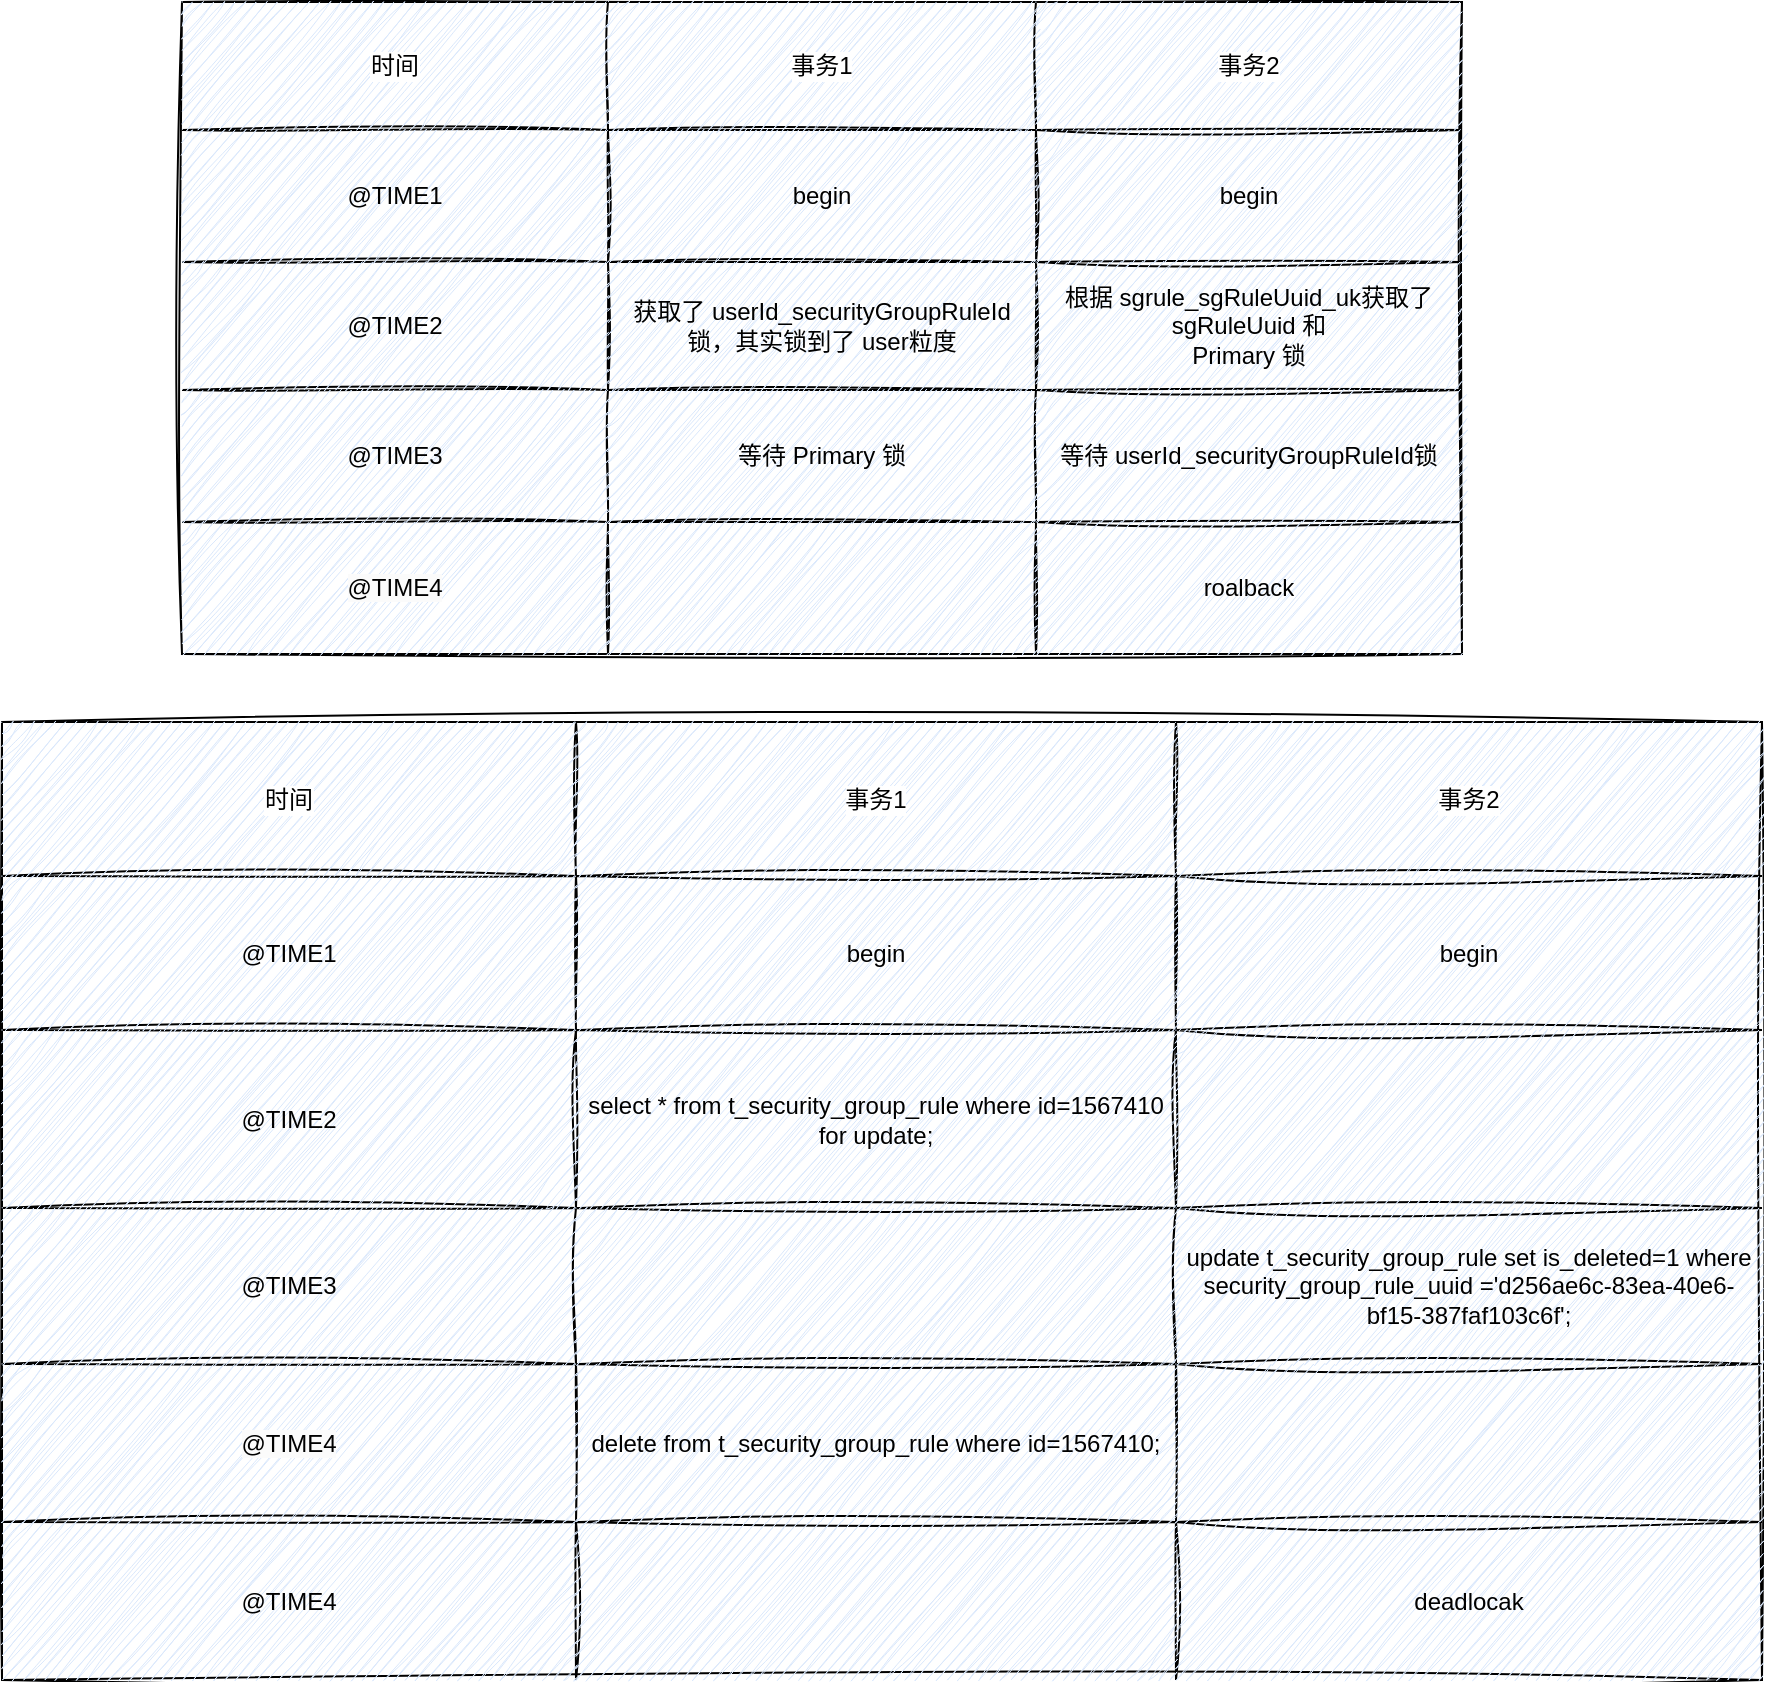 <mxfile version="21.2.9" type="github">
  <diagram name="第 1 页" id="1Om3Jd7vHge8rMHmLyx6">
    <mxGraphModel dx="1251" dy="680" grid="1" gridSize="10" guides="1" tooltips="1" connect="1" arrows="1" fold="1" page="1" pageScale="1" pageWidth="827" pageHeight="1169" math="0" shadow="0">
      <root>
        <mxCell id="0" />
        <mxCell id="1" parent="0" />
        <mxCell id="5FjT-ezyBCz3gJRHoSn5-13" value="" style="shape=table;startSize=0;container=1;collapsible=0;childLayout=tableLayout;rounded=1;sketch=1;curveFitting=1;jiggle=2;fontFamily=Comic Sans MS;labelBackgroundColor=#A9C4EB;" vertex="1" parent="1">
          <mxGeometry x="90" y="120" width="640" height="326" as="geometry" />
        </mxCell>
        <mxCell id="5FjT-ezyBCz3gJRHoSn5-18" value="" style="shape=tableRow;horizontal=0;startSize=0;swimlaneHead=0;swimlaneBody=0;top=0;left=0;bottom=0;right=0;collapsible=0;dropTarget=0;fillColor=none;points=[[0,0.5],[1,0.5]];portConstraint=eastwest;labelBackgroundColor=none;rounded=1;sketch=1;curveFitting=1;jiggle=2;" vertex="1" parent="5FjT-ezyBCz3gJRHoSn5-13">
          <mxGeometry width="640" height="64" as="geometry" />
        </mxCell>
        <mxCell id="5FjT-ezyBCz3gJRHoSn5-19" value="&lt;font face=&quot;Comic Sans MS&quot;&gt;时间&lt;/font&gt;" style="shape=partialRectangle;html=1;whiteSpace=wrap;connectable=0;overflow=hidden;fillColor=#dae8fc;top=0;left=0;bottom=0;right=0;pointerEvents=1;fontFamily=Times New Roman;labelBackgroundColor=default;rounded=1;sketch=1;curveFitting=1;jiggle=2;strokeColor=#6c8ebf;" vertex="1" parent="5FjT-ezyBCz3gJRHoSn5-18">
          <mxGeometry width="213" height="64" as="geometry">
            <mxRectangle width="213" height="64" as="alternateBounds" />
          </mxGeometry>
        </mxCell>
        <mxCell id="5FjT-ezyBCz3gJRHoSn5-20" value="事务1" style="shape=partialRectangle;html=1;whiteSpace=wrap;connectable=0;overflow=hidden;fillColor=#dae8fc;top=0;left=0;bottom=0;right=0;pointerEvents=1;labelBackgroundColor=default;rounded=1;sketch=1;curveFitting=1;jiggle=2;strokeColor=#6c8ebf;" vertex="1" parent="5FjT-ezyBCz3gJRHoSn5-18">
          <mxGeometry x="213" width="214" height="64" as="geometry">
            <mxRectangle width="214" height="64" as="alternateBounds" />
          </mxGeometry>
        </mxCell>
        <mxCell id="5FjT-ezyBCz3gJRHoSn5-21" value="事务2" style="shape=partialRectangle;html=1;whiteSpace=wrap;connectable=0;overflow=hidden;fillColor=#dae8fc;top=0;left=0;bottom=0;right=0;pointerEvents=1;labelBackgroundColor=default;rounded=1;sketch=1;curveFitting=1;jiggle=2;strokeColor=#6c8ebf;" vertex="1" parent="5FjT-ezyBCz3gJRHoSn5-18">
          <mxGeometry x="427" width="213" height="64" as="geometry">
            <mxRectangle width="213" height="64" as="alternateBounds" />
          </mxGeometry>
        </mxCell>
        <mxCell id="5FjT-ezyBCz3gJRHoSn5-22" value="" style="shape=tableRow;horizontal=0;startSize=0;swimlaneHead=0;swimlaneBody=0;top=0;left=0;bottom=0;right=0;collapsible=0;dropTarget=0;fillColor=none;points=[[0,0.5],[1,0.5]];portConstraint=eastwest;labelBackgroundColor=none;rounded=1;sketch=1;curveFitting=1;jiggle=2;" vertex="1" parent="5FjT-ezyBCz3gJRHoSn5-13">
          <mxGeometry y="64" width="640" height="66" as="geometry" />
        </mxCell>
        <mxCell id="5FjT-ezyBCz3gJRHoSn5-23" value="@TIME1" style="shape=partialRectangle;html=1;whiteSpace=wrap;connectable=0;overflow=hidden;fillColor=#dae8fc;top=0;left=0;bottom=0;right=0;pointerEvents=1;labelBackgroundColor=none;rounded=1;sketch=1;curveFitting=1;jiggle=2;strokeColor=#6c8ebf;" vertex="1" parent="5FjT-ezyBCz3gJRHoSn5-22">
          <mxGeometry width="213" height="66" as="geometry">
            <mxRectangle width="213" height="66" as="alternateBounds" />
          </mxGeometry>
        </mxCell>
        <mxCell id="5FjT-ezyBCz3gJRHoSn5-24" value="begin" style="shape=partialRectangle;html=1;whiteSpace=wrap;connectable=0;overflow=hidden;fillColor=#dae8fc;top=0;left=0;bottom=0;right=0;pointerEvents=1;labelBackgroundColor=none;rounded=1;sketch=1;curveFitting=1;jiggle=2;strokeColor=#6c8ebf;" vertex="1" parent="5FjT-ezyBCz3gJRHoSn5-22">
          <mxGeometry x="213" width="214" height="66" as="geometry">
            <mxRectangle width="214" height="66" as="alternateBounds" />
          </mxGeometry>
        </mxCell>
        <mxCell id="5FjT-ezyBCz3gJRHoSn5-25" value="begin" style="shape=partialRectangle;html=1;whiteSpace=wrap;connectable=0;overflow=hidden;fillColor=#dae8fc;top=0;left=0;bottom=0;right=0;pointerEvents=1;labelBackgroundColor=none;rounded=1;sketch=1;curveFitting=1;jiggle=2;strokeColor=#6c8ebf;" vertex="1" parent="5FjT-ezyBCz3gJRHoSn5-22">
          <mxGeometry x="427" width="213" height="66" as="geometry">
            <mxRectangle width="213" height="66" as="alternateBounds" />
          </mxGeometry>
        </mxCell>
        <mxCell id="5FjT-ezyBCz3gJRHoSn5-26" value="" style="shape=tableRow;horizontal=0;startSize=0;swimlaneHead=0;swimlaneBody=0;top=0;left=0;bottom=0;right=0;collapsible=0;dropTarget=0;fillColor=none;points=[[0,0.5],[1,0.5]];portConstraint=eastwest;labelBackgroundColor=none;rounded=1;sketch=1;curveFitting=1;jiggle=2;" vertex="1" parent="5FjT-ezyBCz3gJRHoSn5-13">
          <mxGeometry y="130" width="640" height="64" as="geometry" />
        </mxCell>
        <mxCell id="5FjT-ezyBCz3gJRHoSn5-27" value="@TIME2" style="shape=partialRectangle;html=1;whiteSpace=wrap;connectable=0;overflow=hidden;fillColor=#dae8fc;top=0;left=0;bottom=0;right=0;pointerEvents=1;labelBackgroundColor=none;rounded=1;sketch=1;curveFitting=1;jiggle=2;strokeColor=#6c8ebf;" vertex="1" parent="5FjT-ezyBCz3gJRHoSn5-26">
          <mxGeometry width="213" height="64" as="geometry">
            <mxRectangle width="213" height="64" as="alternateBounds" />
          </mxGeometry>
        </mxCell>
        <mxCell id="5FjT-ezyBCz3gJRHoSn5-28" value="获取了 userId_securityGroupRuleId&lt;br&gt;锁，其实锁到了 user粒度" style="shape=partialRectangle;html=1;whiteSpace=wrap;connectable=0;overflow=hidden;fillColor=#dae8fc;top=0;left=0;bottom=0;right=0;pointerEvents=1;labelBackgroundColor=none;rounded=1;sketch=1;curveFitting=1;jiggle=2;strokeColor=#6c8ebf;" vertex="1" parent="5FjT-ezyBCz3gJRHoSn5-26">
          <mxGeometry x="213" width="214" height="64" as="geometry">
            <mxRectangle width="214" height="64" as="alternateBounds" />
          </mxGeometry>
        </mxCell>
        <mxCell id="5FjT-ezyBCz3gJRHoSn5-29" value="根据 sgrule_sgRuleUuid_uk获取了sgRuleUuid 和&lt;br&gt;Primary 锁" style="shape=partialRectangle;html=1;whiteSpace=wrap;connectable=0;overflow=hidden;fillColor=#dae8fc;top=0;left=0;bottom=0;right=0;pointerEvents=1;labelBackgroundColor=none;rounded=1;sketch=1;curveFitting=1;jiggle=2;strokeColor=#6c8ebf;" vertex="1" parent="5FjT-ezyBCz3gJRHoSn5-26">
          <mxGeometry x="427" width="213" height="64" as="geometry">
            <mxRectangle width="213" height="64" as="alternateBounds" />
          </mxGeometry>
        </mxCell>
        <mxCell id="5FjT-ezyBCz3gJRHoSn5-14" value="" style="shape=tableRow;horizontal=0;startSize=0;swimlaneHead=0;swimlaneBody=0;top=0;left=0;bottom=0;right=0;collapsible=0;dropTarget=0;fillColor=none;points=[[0,0.5],[1,0.5]];portConstraint=eastwest;labelBackgroundColor=none;rounded=1;sketch=1;curveFitting=1;jiggle=2;" vertex="1" parent="5FjT-ezyBCz3gJRHoSn5-13">
          <mxGeometry y="194" width="640" height="66" as="geometry" />
        </mxCell>
        <mxCell id="5FjT-ezyBCz3gJRHoSn5-15" value="@TIME3" style="shape=partialRectangle;html=1;whiteSpace=wrap;connectable=0;overflow=hidden;fillColor=#dae8fc;top=0;left=0;bottom=0;right=0;pointerEvents=1;labelBackgroundColor=none;rounded=1;sketch=1;curveFitting=1;jiggle=2;strokeColor=#6c8ebf;" vertex="1" parent="5FjT-ezyBCz3gJRHoSn5-14">
          <mxGeometry width="213" height="66" as="geometry">
            <mxRectangle width="213" height="66" as="alternateBounds" />
          </mxGeometry>
        </mxCell>
        <mxCell id="5FjT-ezyBCz3gJRHoSn5-16" value="等待 Primary 锁" style="shape=partialRectangle;html=1;whiteSpace=wrap;connectable=0;overflow=hidden;fillColor=#dae8fc;top=0;left=0;bottom=0;right=0;pointerEvents=1;labelBackgroundColor=none;rounded=1;sketch=1;curveFitting=1;jiggle=2;strokeColor=#6c8ebf;" vertex="1" parent="5FjT-ezyBCz3gJRHoSn5-14">
          <mxGeometry x="213" width="214" height="66" as="geometry">
            <mxRectangle width="214" height="66" as="alternateBounds" />
          </mxGeometry>
        </mxCell>
        <mxCell id="5FjT-ezyBCz3gJRHoSn5-17" value="等待&amp;nbsp;userId_securityGroupRuleId锁" style="shape=partialRectangle;html=1;whiteSpace=wrap;connectable=0;overflow=hidden;fillColor=#dae8fc;top=0;left=0;bottom=0;right=0;pointerEvents=1;labelBackgroundColor=none;rounded=1;sketch=1;curveFitting=1;jiggle=2;strokeColor=#6c8ebf;" vertex="1" parent="5FjT-ezyBCz3gJRHoSn5-14">
          <mxGeometry x="427" width="213" height="66" as="geometry">
            <mxRectangle width="213" height="66" as="alternateBounds" />
          </mxGeometry>
        </mxCell>
        <mxCell id="5FjT-ezyBCz3gJRHoSn5-34" style="shape=tableRow;horizontal=0;startSize=0;swimlaneHead=0;swimlaneBody=0;top=0;left=0;bottom=0;right=0;collapsible=0;dropTarget=0;fillColor=none;points=[[0,0.5],[1,0.5]];portConstraint=eastwest;labelBackgroundColor=none;rounded=1;sketch=1;curveFitting=1;jiggle=2;" vertex="1" parent="5FjT-ezyBCz3gJRHoSn5-13">
          <mxGeometry y="260" width="640" height="66" as="geometry" />
        </mxCell>
        <mxCell id="5FjT-ezyBCz3gJRHoSn5-35" value="&lt;span style=&quot;color: rgb(0, 0, 0); font-family: Helvetica; font-size: 12px; font-style: normal; font-variant-ligatures: normal; font-variant-caps: normal; font-weight: 400; letter-spacing: normal; orphans: 2; text-align: center; text-indent: 0px; text-transform: none; widows: 2; word-spacing: 0px; -webkit-text-stroke-width: 0px; background-color: rgb(251, 251, 251); text-decoration-thickness: initial; text-decoration-style: initial; text-decoration-color: initial; float: none; display: inline !important;&quot;&gt;@TIME4&lt;/span&gt;" style="shape=partialRectangle;html=1;whiteSpace=wrap;connectable=0;overflow=hidden;fillColor=#dae8fc;top=0;left=0;bottom=0;right=0;pointerEvents=1;labelBackgroundColor=none;rounded=1;sketch=1;curveFitting=1;jiggle=2;strokeColor=#6c8ebf;" vertex="1" parent="5FjT-ezyBCz3gJRHoSn5-34">
          <mxGeometry width="213" height="66" as="geometry">
            <mxRectangle width="213" height="66" as="alternateBounds" />
          </mxGeometry>
        </mxCell>
        <mxCell id="5FjT-ezyBCz3gJRHoSn5-36" style="shape=partialRectangle;html=1;whiteSpace=wrap;connectable=0;overflow=hidden;fillColor=#dae8fc;top=0;left=0;bottom=0;right=0;pointerEvents=1;labelBackgroundColor=none;rounded=1;sketch=1;curveFitting=1;jiggle=2;strokeColor=#6c8ebf;" vertex="1" parent="5FjT-ezyBCz3gJRHoSn5-34">
          <mxGeometry x="213" width="214" height="66" as="geometry">
            <mxRectangle width="214" height="66" as="alternateBounds" />
          </mxGeometry>
        </mxCell>
        <mxCell id="5FjT-ezyBCz3gJRHoSn5-37" value="roalback" style="shape=partialRectangle;html=1;whiteSpace=wrap;connectable=0;overflow=hidden;fillColor=#dae8fc;top=0;left=0;bottom=0;right=0;pointerEvents=1;labelBackgroundColor=none;rounded=1;sketch=1;curveFitting=1;jiggle=2;strokeColor=#6c8ebf;" vertex="1" parent="5FjT-ezyBCz3gJRHoSn5-34">
          <mxGeometry x="427" width="213" height="66" as="geometry">
            <mxRectangle width="213" height="66" as="alternateBounds" />
          </mxGeometry>
        </mxCell>
        <mxCell id="5FjT-ezyBCz3gJRHoSn5-60" value="" style="shape=table;startSize=0;container=1;collapsible=0;childLayout=tableLayout;rounded=1;sketch=1;curveFitting=1;jiggle=2;fontFamily=Comic Sans MS;labelBackgroundColor=#A9C4EB;" vertex="1" parent="1">
          <mxGeometry y="480" width="880" height="479" as="geometry" />
        </mxCell>
        <mxCell id="5FjT-ezyBCz3gJRHoSn5-61" value="" style="shape=tableRow;horizontal=0;startSize=0;swimlaneHead=0;swimlaneBody=0;top=0;left=0;bottom=0;right=0;collapsible=0;dropTarget=0;fillColor=none;points=[[0,0.5],[1,0.5]];portConstraint=eastwest;labelBackgroundColor=none;rounded=1;sketch=1;curveFitting=1;jiggle=2;" vertex="1" parent="5FjT-ezyBCz3gJRHoSn5-60">
          <mxGeometry width="880" height="77" as="geometry" />
        </mxCell>
        <mxCell id="5FjT-ezyBCz3gJRHoSn5-62" value="&lt;font face=&quot;Comic Sans MS&quot;&gt;时间&lt;/font&gt;" style="shape=partialRectangle;html=1;whiteSpace=wrap;connectable=0;overflow=hidden;fillColor=#dae8fc;top=0;left=0;bottom=0;right=0;pointerEvents=1;fontFamily=Times New Roman;labelBackgroundColor=default;rounded=1;sketch=1;curveFitting=1;jiggle=2;strokeColor=#6c8ebf;" vertex="1" parent="5FjT-ezyBCz3gJRHoSn5-61">
          <mxGeometry width="287" height="77" as="geometry">
            <mxRectangle width="287" height="77" as="alternateBounds" />
          </mxGeometry>
        </mxCell>
        <mxCell id="5FjT-ezyBCz3gJRHoSn5-63" value="事务1" style="shape=partialRectangle;html=1;whiteSpace=wrap;connectable=0;overflow=hidden;fillColor=#dae8fc;top=0;left=0;bottom=0;right=0;pointerEvents=1;labelBackgroundColor=default;rounded=1;sketch=1;curveFitting=1;jiggle=2;strokeColor=#6c8ebf;" vertex="1" parent="5FjT-ezyBCz3gJRHoSn5-61">
          <mxGeometry x="287" width="300" height="77" as="geometry">
            <mxRectangle width="300" height="77" as="alternateBounds" />
          </mxGeometry>
        </mxCell>
        <mxCell id="5FjT-ezyBCz3gJRHoSn5-64" value="事务2" style="shape=partialRectangle;html=1;whiteSpace=wrap;connectable=0;overflow=hidden;fillColor=#dae8fc;top=0;left=0;bottom=0;right=0;pointerEvents=1;labelBackgroundColor=default;rounded=1;sketch=1;curveFitting=1;jiggle=2;strokeColor=#6c8ebf;" vertex="1" parent="5FjT-ezyBCz3gJRHoSn5-61">
          <mxGeometry x="587" width="293" height="77" as="geometry">
            <mxRectangle width="293" height="77" as="alternateBounds" />
          </mxGeometry>
        </mxCell>
        <mxCell id="5FjT-ezyBCz3gJRHoSn5-65" value="" style="shape=tableRow;horizontal=0;startSize=0;swimlaneHead=0;swimlaneBody=0;top=0;left=0;bottom=0;right=0;collapsible=0;dropTarget=0;fillColor=none;points=[[0,0.5],[1,0.5]];portConstraint=eastwest;labelBackgroundColor=none;rounded=1;sketch=1;curveFitting=1;jiggle=2;" vertex="1" parent="5FjT-ezyBCz3gJRHoSn5-60">
          <mxGeometry y="77" width="880" height="77" as="geometry" />
        </mxCell>
        <mxCell id="5FjT-ezyBCz3gJRHoSn5-66" value="@TIME1" style="shape=partialRectangle;html=1;whiteSpace=wrap;connectable=0;overflow=hidden;fillColor=#dae8fc;top=0;left=0;bottom=0;right=0;pointerEvents=1;labelBackgroundColor=none;rounded=1;sketch=1;curveFitting=1;jiggle=2;strokeColor=#6c8ebf;" vertex="1" parent="5FjT-ezyBCz3gJRHoSn5-65">
          <mxGeometry width="287" height="77" as="geometry">
            <mxRectangle width="287" height="77" as="alternateBounds" />
          </mxGeometry>
        </mxCell>
        <mxCell id="5FjT-ezyBCz3gJRHoSn5-67" value="begin" style="shape=partialRectangle;html=1;whiteSpace=wrap;connectable=0;overflow=hidden;fillColor=#dae8fc;top=0;left=0;bottom=0;right=0;pointerEvents=1;labelBackgroundColor=none;rounded=1;sketch=1;curveFitting=1;jiggle=2;strokeColor=#6c8ebf;" vertex="1" parent="5FjT-ezyBCz3gJRHoSn5-65">
          <mxGeometry x="287" width="300" height="77" as="geometry">
            <mxRectangle width="300" height="77" as="alternateBounds" />
          </mxGeometry>
        </mxCell>
        <mxCell id="5FjT-ezyBCz3gJRHoSn5-68" value="begin" style="shape=partialRectangle;html=1;whiteSpace=wrap;connectable=0;overflow=hidden;fillColor=#dae8fc;top=0;left=0;bottom=0;right=0;pointerEvents=1;labelBackgroundColor=none;rounded=1;sketch=1;curveFitting=1;jiggle=2;strokeColor=#6c8ebf;" vertex="1" parent="5FjT-ezyBCz3gJRHoSn5-65">
          <mxGeometry x="587" width="293" height="77" as="geometry">
            <mxRectangle width="293" height="77" as="alternateBounds" />
          </mxGeometry>
        </mxCell>
        <mxCell id="5FjT-ezyBCz3gJRHoSn5-69" value="" style="shape=tableRow;horizontal=0;startSize=0;swimlaneHead=0;swimlaneBody=0;top=0;left=0;bottom=0;right=0;collapsible=0;dropTarget=0;fillColor=none;points=[[0,0.5],[1,0.5]];portConstraint=eastwest;labelBackgroundColor=none;rounded=1;sketch=1;curveFitting=1;jiggle=2;" vertex="1" parent="5FjT-ezyBCz3gJRHoSn5-60">
          <mxGeometry y="154" width="880" height="89" as="geometry" />
        </mxCell>
        <mxCell id="5FjT-ezyBCz3gJRHoSn5-70" value="@TIME2" style="shape=partialRectangle;html=1;whiteSpace=wrap;connectable=0;overflow=hidden;fillColor=#dae8fc;top=0;left=0;bottom=0;right=0;pointerEvents=1;labelBackgroundColor=none;rounded=1;sketch=1;curveFitting=1;jiggle=2;strokeColor=#6c8ebf;" vertex="1" parent="5FjT-ezyBCz3gJRHoSn5-69">
          <mxGeometry width="287" height="89" as="geometry">
            <mxRectangle width="287" height="89" as="alternateBounds" />
          </mxGeometry>
        </mxCell>
        <mxCell id="5FjT-ezyBCz3gJRHoSn5-71" value="select * from t_security_group_rule where id=1567410 for update;" style="shape=partialRectangle;html=1;whiteSpace=wrap;connectable=0;overflow=hidden;fillColor=#dae8fc;top=0;left=0;bottom=0;right=0;pointerEvents=1;labelBackgroundColor=none;rounded=1;sketch=1;curveFitting=1;jiggle=2;strokeColor=#6c8ebf;" vertex="1" parent="5FjT-ezyBCz3gJRHoSn5-69">
          <mxGeometry x="287" width="300" height="89" as="geometry">
            <mxRectangle width="300" height="89" as="alternateBounds" />
          </mxGeometry>
        </mxCell>
        <mxCell id="5FjT-ezyBCz3gJRHoSn5-72" value="" style="shape=partialRectangle;html=1;whiteSpace=wrap;connectable=0;overflow=hidden;fillColor=#dae8fc;top=0;left=0;bottom=0;right=0;pointerEvents=1;labelBackgroundColor=none;rounded=1;sketch=1;curveFitting=1;jiggle=2;strokeColor=#6c8ebf;" vertex="1" parent="5FjT-ezyBCz3gJRHoSn5-69">
          <mxGeometry x="587" width="293" height="89" as="geometry">
            <mxRectangle width="293" height="89" as="alternateBounds" />
          </mxGeometry>
        </mxCell>
        <mxCell id="5FjT-ezyBCz3gJRHoSn5-73" value="" style="shape=tableRow;horizontal=0;startSize=0;swimlaneHead=0;swimlaneBody=0;top=0;left=0;bottom=0;right=0;collapsible=0;dropTarget=0;fillColor=none;points=[[0,0.5],[1,0.5]];portConstraint=eastwest;labelBackgroundColor=none;rounded=1;sketch=1;curveFitting=1;jiggle=2;" vertex="1" parent="5FjT-ezyBCz3gJRHoSn5-60">
          <mxGeometry y="243" width="880" height="78" as="geometry" />
        </mxCell>
        <mxCell id="5FjT-ezyBCz3gJRHoSn5-74" value="@TIME3" style="shape=partialRectangle;html=1;whiteSpace=wrap;connectable=0;overflow=hidden;fillColor=#dae8fc;top=0;left=0;bottom=0;right=0;pointerEvents=1;labelBackgroundColor=none;rounded=1;sketch=1;curveFitting=1;jiggle=2;strokeColor=#6c8ebf;" vertex="1" parent="5FjT-ezyBCz3gJRHoSn5-73">
          <mxGeometry width="287" height="78" as="geometry">
            <mxRectangle width="287" height="78" as="alternateBounds" />
          </mxGeometry>
        </mxCell>
        <mxCell id="5FjT-ezyBCz3gJRHoSn5-75" value="" style="shape=partialRectangle;html=1;whiteSpace=wrap;connectable=0;overflow=hidden;fillColor=#dae8fc;top=0;left=0;bottom=0;right=0;pointerEvents=1;labelBackgroundColor=none;rounded=1;sketch=1;curveFitting=1;jiggle=2;strokeColor=#6c8ebf;" vertex="1" parent="5FjT-ezyBCz3gJRHoSn5-73">
          <mxGeometry x="287" width="300" height="78" as="geometry">
            <mxRectangle width="300" height="78" as="alternateBounds" />
          </mxGeometry>
        </mxCell>
        <mxCell id="5FjT-ezyBCz3gJRHoSn5-76" value="update t_security_group_rule set is_deleted=1 where security_group_rule_uuid =&#39;d256ae6c-83ea-40e6-bf15-387faf103c6f&#39;;" style="shape=partialRectangle;html=1;whiteSpace=wrap;connectable=0;overflow=hidden;fillColor=#dae8fc;top=0;left=0;bottom=0;right=0;pointerEvents=1;labelBackgroundColor=none;rounded=1;sketch=1;curveFitting=1;jiggle=2;strokeColor=#6c8ebf;" vertex="1" parent="5FjT-ezyBCz3gJRHoSn5-73">
          <mxGeometry x="587" width="293" height="78" as="geometry">
            <mxRectangle width="293" height="78" as="alternateBounds" />
          </mxGeometry>
        </mxCell>
        <mxCell id="5FjT-ezyBCz3gJRHoSn5-77" style="shape=tableRow;horizontal=0;startSize=0;swimlaneHead=0;swimlaneBody=0;top=0;left=0;bottom=0;right=0;collapsible=0;dropTarget=0;fillColor=none;points=[[0,0.5],[1,0.5]];portConstraint=eastwest;labelBackgroundColor=none;rounded=1;sketch=1;curveFitting=1;jiggle=2;" vertex="1" parent="5FjT-ezyBCz3gJRHoSn5-60">
          <mxGeometry y="321" width="880" height="79" as="geometry" />
        </mxCell>
        <mxCell id="5FjT-ezyBCz3gJRHoSn5-78" value="&lt;span style=&quot;color: rgb(0, 0, 0); font-family: Helvetica; font-size: 12px; font-style: normal; font-variant-ligatures: normal; font-variant-caps: normal; font-weight: 400; letter-spacing: normal; orphans: 2; text-align: center; text-indent: 0px; text-transform: none; widows: 2; word-spacing: 0px; -webkit-text-stroke-width: 0px; background-color: rgb(251, 251, 251); text-decoration-thickness: initial; text-decoration-style: initial; text-decoration-color: initial; float: none; display: inline !important;&quot;&gt;@TIME4&lt;/span&gt;" style="shape=partialRectangle;html=1;whiteSpace=wrap;connectable=0;overflow=hidden;fillColor=#dae8fc;top=0;left=0;bottom=0;right=0;pointerEvents=1;labelBackgroundColor=none;rounded=1;sketch=1;curveFitting=1;jiggle=2;strokeColor=#6c8ebf;" vertex="1" parent="5FjT-ezyBCz3gJRHoSn5-77">
          <mxGeometry width="287" height="79" as="geometry">
            <mxRectangle width="287" height="79" as="alternateBounds" />
          </mxGeometry>
        </mxCell>
        <mxCell id="5FjT-ezyBCz3gJRHoSn5-79" value="delete from t_security_group_rule where id=1567410;" style="shape=partialRectangle;html=1;whiteSpace=wrap;connectable=0;overflow=hidden;fillColor=#dae8fc;top=0;left=0;bottom=0;right=0;pointerEvents=1;labelBackgroundColor=none;rounded=1;sketch=1;curveFitting=1;jiggle=2;strokeColor=#6c8ebf;" vertex="1" parent="5FjT-ezyBCz3gJRHoSn5-77">
          <mxGeometry x="287" width="300" height="79" as="geometry">
            <mxRectangle width="300" height="79" as="alternateBounds" />
          </mxGeometry>
        </mxCell>
        <mxCell id="5FjT-ezyBCz3gJRHoSn5-80" value="" style="shape=partialRectangle;html=1;whiteSpace=wrap;connectable=0;overflow=hidden;fillColor=#dae8fc;top=0;left=0;bottom=0;right=0;pointerEvents=1;labelBackgroundColor=none;rounded=1;sketch=1;curveFitting=1;jiggle=2;strokeColor=#6c8ebf;" vertex="1" parent="5FjT-ezyBCz3gJRHoSn5-77">
          <mxGeometry x="587" width="293" height="79" as="geometry">
            <mxRectangle width="293" height="79" as="alternateBounds" />
          </mxGeometry>
        </mxCell>
        <mxCell id="5FjT-ezyBCz3gJRHoSn5-81" style="shape=tableRow;horizontal=0;startSize=0;swimlaneHead=0;swimlaneBody=0;top=0;left=0;bottom=0;right=0;collapsible=0;dropTarget=0;fillColor=none;points=[[0,0.5],[1,0.5]];portConstraint=eastwest;labelBackgroundColor=none;rounded=1;sketch=1;curveFitting=1;jiggle=2;" vertex="1" parent="5FjT-ezyBCz3gJRHoSn5-60">
          <mxGeometry y="400" width="880" height="79" as="geometry" />
        </mxCell>
        <mxCell id="5FjT-ezyBCz3gJRHoSn5-82" value="@TIME4" style="shape=partialRectangle;html=1;whiteSpace=wrap;connectable=0;overflow=hidden;fillColor=#dae8fc;top=0;left=0;bottom=0;right=0;pointerEvents=1;labelBackgroundColor=none;rounded=1;sketch=1;curveFitting=1;jiggle=2;strokeColor=#6c8ebf;" vertex="1" parent="5FjT-ezyBCz3gJRHoSn5-81">
          <mxGeometry width="287" height="79" as="geometry">
            <mxRectangle width="287" height="79" as="alternateBounds" />
          </mxGeometry>
        </mxCell>
        <mxCell id="5FjT-ezyBCz3gJRHoSn5-83" style="shape=partialRectangle;html=1;whiteSpace=wrap;connectable=0;overflow=hidden;fillColor=#dae8fc;top=0;left=0;bottom=0;right=0;pointerEvents=1;labelBackgroundColor=none;rounded=1;sketch=1;curveFitting=1;jiggle=2;strokeColor=#6c8ebf;" vertex="1" parent="5FjT-ezyBCz3gJRHoSn5-81">
          <mxGeometry x="287" width="300" height="79" as="geometry">
            <mxRectangle width="300" height="79" as="alternateBounds" />
          </mxGeometry>
        </mxCell>
        <mxCell id="5FjT-ezyBCz3gJRHoSn5-84" value="deadlocak" style="shape=partialRectangle;html=1;whiteSpace=wrap;connectable=0;overflow=hidden;fillColor=#dae8fc;top=0;left=0;bottom=0;right=0;pointerEvents=1;labelBackgroundColor=none;rounded=1;sketch=1;curveFitting=1;jiggle=2;strokeColor=#6c8ebf;" vertex="1" parent="5FjT-ezyBCz3gJRHoSn5-81">
          <mxGeometry x="587" width="293" height="79" as="geometry">
            <mxRectangle width="293" height="79" as="alternateBounds" />
          </mxGeometry>
        </mxCell>
      </root>
    </mxGraphModel>
  </diagram>
</mxfile>
